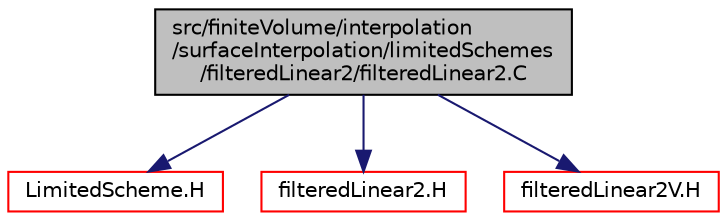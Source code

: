 digraph "src/finiteVolume/interpolation/surfaceInterpolation/limitedSchemes/filteredLinear2/filteredLinear2.C"
{
  bgcolor="transparent";
  edge [fontname="Helvetica",fontsize="10",labelfontname="Helvetica",labelfontsize="10"];
  node [fontname="Helvetica",fontsize="10",shape=record];
  Node1 [label="src/finiteVolume/interpolation\l/surfaceInterpolation/limitedSchemes\l/filteredLinear2/filteredLinear2.C",height=0.2,width=0.4,color="black", fillcolor="grey75", style="filled", fontcolor="black"];
  Node1 -> Node2 [color="midnightblue",fontsize="10",style="solid",fontname="Helvetica"];
  Node2 [label="LimitedScheme.H",height=0.2,width=0.4,color="red",URL="$a06175.html"];
  Node1 -> Node3 [color="midnightblue",fontsize="10",style="solid",fontname="Helvetica"];
  Node3 [label="filteredLinear2.H",height=0.2,width=0.4,color="red",URL="$a06160.html"];
  Node1 -> Node4 [color="midnightblue",fontsize="10",style="solid",fontname="Helvetica"];
  Node4 [label="filteredLinear2V.H",height=0.2,width=0.4,color="red",URL="$a06161.html"];
}
